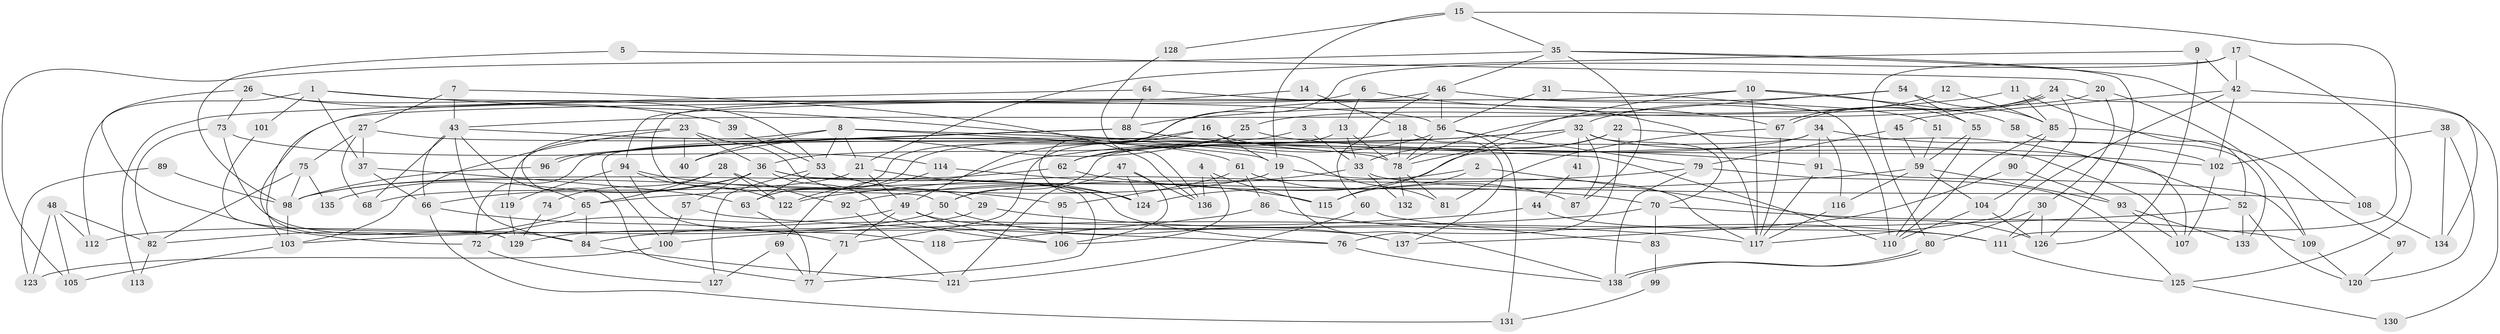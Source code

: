 // Generated by graph-tools (version 1.1) at 2025/02/03/09/25 03:02:16]
// undirected, 138 vertices, 276 edges
graph export_dot {
graph [start="1"]
  node [color=gray90,style=filled];
  1;
  2;
  3;
  4;
  5;
  6;
  7;
  8;
  9;
  10;
  11;
  12;
  13;
  14;
  15;
  16;
  17;
  18;
  19;
  20;
  21;
  22;
  23;
  24;
  25;
  26;
  27;
  28;
  29;
  30;
  31;
  32;
  33;
  34;
  35;
  36;
  37;
  38;
  39;
  40;
  41;
  42;
  43;
  44;
  45;
  46;
  47;
  48;
  49;
  50;
  51;
  52;
  53;
  54;
  55;
  56;
  57;
  58;
  59;
  60;
  61;
  62;
  63;
  64;
  65;
  66;
  67;
  68;
  69;
  70;
  71;
  72;
  73;
  74;
  75;
  76;
  77;
  78;
  79;
  80;
  81;
  82;
  83;
  84;
  85;
  86;
  87;
  88;
  89;
  90;
  91;
  92;
  93;
  94;
  95;
  96;
  97;
  98;
  99;
  100;
  101;
  102;
  103;
  104;
  105;
  106;
  107;
  108;
  109;
  110;
  111;
  112;
  113;
  114;
  115;
  116;
  117;
  118;
  119;
  120;
  121;
  122;
  123;
  124;
  125;
  126;
  127;
  128;
  129;
  130;
  131;
  132;
  133;
  134;
  135;
  136;
  137;
  138;
  1 -- 56;
  1 -- 37;
  1 -- 81;
  1 -- 101;
  1 -- 112;
  2 -- 115;
  2 -- 126;
  2 -- 50;
  3 -- 63;
  3 -- 33;
  4 -- 115;
  4 -- 106;
  4 -- 136;
  5 -- 98;
  5 -- 20;
  6 -- 13;
  6 -- 67;
  6 -- 129;
  7 -- 27;
  7 -- 43;
  7 -- 136;
  8 -- 40;
  8 -- 19;
  8 -- 21;
  8 -- 53;
  8 -- 110;
  8 -- 119;
  9 -- 42;
  9 -- 126;
  9 -- 21;
  10 -- 117;
  10 -- 103;
  10 -- 55;
  10 -- 58;
  10 -- 115;
  11 -- 88;
  11 -- 85;
  11 -- 52;
  12 -- 32;
  12 -- 85;
  13 -- 71;
  13 -- 78;
  13 -- 33;
  14 -- 94;
  14 -- 18;
  15 -- 19;
  15 -- 35;
  15 -- 111;
  15 -- 128;
  16 -- 49;
  16 -- 72;
  16 -- 19;
  16 -- 107;
  17 -- 124;
  17 -- 42;
  17 -- 80;
  17 -- 125;
  18 -- 78;
  18 -- 137;
  18 -- 100;
  19 -- 138;
  19 -- 98;
  19 -- 117;
  20 -- 43;
  20 -- 30;
  20 -- 109;
  21 -- 49;
  21 -- 68;
  21 -- 124;
  22 -- 76;
  22 -- 107;
  22 -- 33;
  22 -- 124;
  23 -- 36;
  23 -- 77;
  23 -- 29;
  23 -- 40;
  23 -- 103;
  24 -- 67;
  24 -- 67;
  24 -- 104;
  24 -- 25;
  24 -- 130;
  25 -- 36;
  25 -- 40;
  25 -- 102;
  26 -- 53;
  26 -- 72;
  26 -- 39;
  26 -- 73;
  27 -- 68;
  27 -- 78;
  27 -- 37;
  27 -- 75;
  28 -- 122;
  28 -- 92;
  28 -- 65;
  28 -- 74;
  29 -- 117;
  29 -- 129;
  30 -- 80;
  30 -- 111;
  30 -- 126;
  31 -- 56;
  31 -- 110;
  32 -- 70;
  32 -- 52;
  32 -- 41;
  32 -- 62;
  32 -- 69;
  32 -- 78;
  32 -- 87;
  33 -- 92;
  33 -- 108;
  33 -- 132;
  34 -- 62;
  34 -- 91;
  34 -- 50;
  34 -- 102;
  34 -- 116;
  35 -- 46;
  35 -- 126;
  35 -- 87;
  35 -- 105;
  35 -- 108;
  36 -- 66;
  36 -- 77;
  36 -- 57;
  36 -- 76;
  36 -- 106;
  36 -- 135;
  37 -- 63;
  37 -- 66;
  38 -- 102;
  38 -- 134;
  38 -- 120;
  39 -- 53;
  41 -- 44;
  42 -- 102;
  42 -- 117;
  42 -- 45;
  42 -- 134;
  43 -- 65;
  43 -- 84;
  43 -- 61;
  43 -- 66;
  43 -- 68;
  44 -- 111;
  44 -- 84;
  45 -- 59;
  45 -- 79;
  46 -- 50;
  46 -- 56;
  46 -- 51;
  46 -- 60;
  47 -- 136;
  47 -- 124;
  47 -- 106;
  47 -- 121;
  48 -- 112;
  48 -- 105;
  48 -- 82;
  48 -- 123;
  49 -- 106;
  49 -- 71;
  49 -- 72;
  49 -- 137;
  50 -- 112;
  50 -- 137;
  51 -- 59;
  52 -- 120;
  52 -- 100;
  52 -- 133;
  53 -- 124;
  53 -- 63;
  53 -- 127;
  54 -- 55;
  54 -- 78;
  54 -- 63;
  54 -- 85;
  55 -- 59;
  55 -- 110;
  56 -- 79;
  56 -- 78;
  56 -- 62;
  56 -- 131;
  57 -- 100;
  57 -- 76;
  58 -- 133;
  59 -- 65;
  59 -- 93;
  59 -- 104;
  59 -- 116;
  60 -- 121;
  60 -- 83;
  61 -- 87;
  61 -- 86;
  61 -- 95;
  62 -- 70;
  62 -- 98;
  63 -- 77;
  64 -- 88;
  64 -- 117;
  64 -- 113;
  65 -- 82;
  65 -- 84;
  66 -- 71;
  66 -- 131;
  67 -- 117;
  67 -- 81;
  69 -- 77;
  69 -- 127;
  70 -- 103;
  70 -- 83;
  70 -- 109;
  71 -- 77;
  72 -- 127;
  73 -- 82;
  73 -- 84;
  73 -- 114;
  74 -- 129;
  75 -- 98;
  75 -- 82;
  75 -- 135;
  76 -- 138;
  78 -- 81;
  78 -- 132;
  79 -- 138;
  79 -- 122;
  79 -- 125;
  80 -- 138;
  80 -- 138;
  82 -- 113;
  83 -- 99;
  84 -- 121;
  85 -- 110;
  85 -- 90;
  85 -- 97;
  86 -- 111;
  86 -- 118;
  88 -- 91;
  88 -- 96;
  88 -- 96;
  89 -- 123;
  89 -- 98;
  90 -- 137;
  90 -- 93;
  91 -- 117;
  91 -- 109;
  92 -- 121;
  93 -- 107;
  93 -- 133;
  94 -- 119;
  94 -- 95;
  94 -- 118;
  94 -- 122;
  95 -- 106;
  96 -- 98;
  97 -- 120;
  98 -- 103;
  99 -- 131;
  100 -- 123;
  101 -- 129;
  102 -- 107;
  103 -- 105;
  104 -- 110;
  104 -- 126;
  108 -- 134;
  109 -- 120;
  111 -- 125;
  114 -- 122;
  114 -- 115;
  116 -- 117;
  119 -- 129;
  125 -- 130;
  128 -- 136;
}
